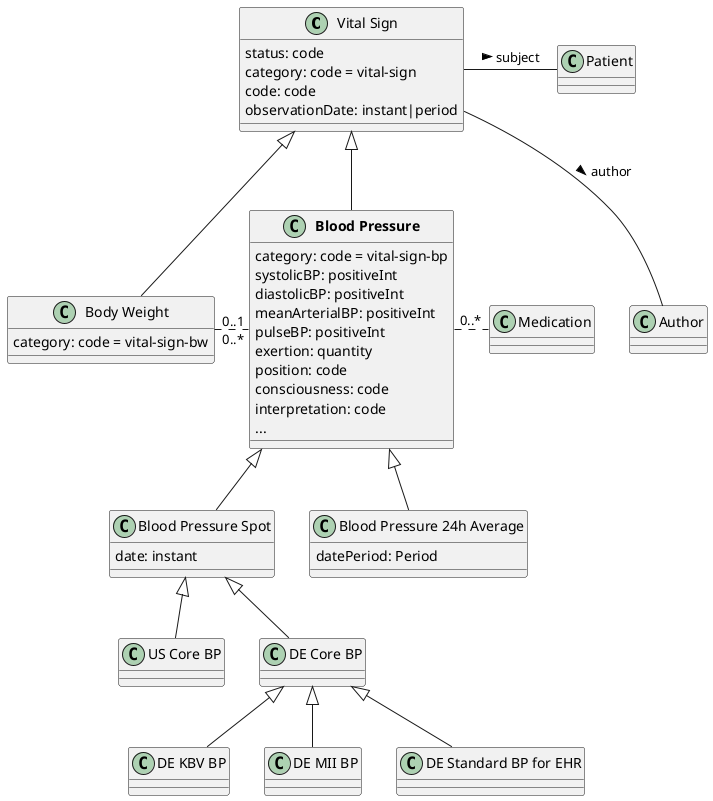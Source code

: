 @startuml

class "Vital Sign" as vs {
    status: code
    category: code = vital-sign
    code: code
    observationDate: instant|period
}

class "**Blood Pressure**" as bp {
    category: code = vital-sign-bp
    systolicBP: positiveInt
    diastolicBP: positiveInt
    meanArterialBP: positiveInt
    pulseBP: positiveInt
    exertion: quantity
    position: code
    consciousness: code
    interpretation: code
    ...
}

class "Body Weight" as bw {
    category: code = vital-sign-bw
}

class "Medication" as medic 

class "Blood Pressure Spot" as bps {
    date: instant
}

class "Blood Pressure 24h Average" as bpa {
    datePeriod: Period
}

class "Patient" as pat
class "Author" as aut

class "US Core BP" as usbp 
class "DE Core BP" as debp
vs <|-- bp
vs <|-- bw

vs -right- pat : subject >
vs -- aut : author >

bp <|-- bps
bp <|-- bpa

bps <|-- usbp
bps <|-- debp

bp "0..*" ..left. "0..1" bw
bp .right.. "0..*" medic

class "DE KBV BP" as dekbvbp
class "DE MII BP" as demiibp
class "DE Standard BP for EHR" as deehrbp

debp <|-- dekbvbp
debp <|-- demiibp
debp <|-- deehrbp

@enduml